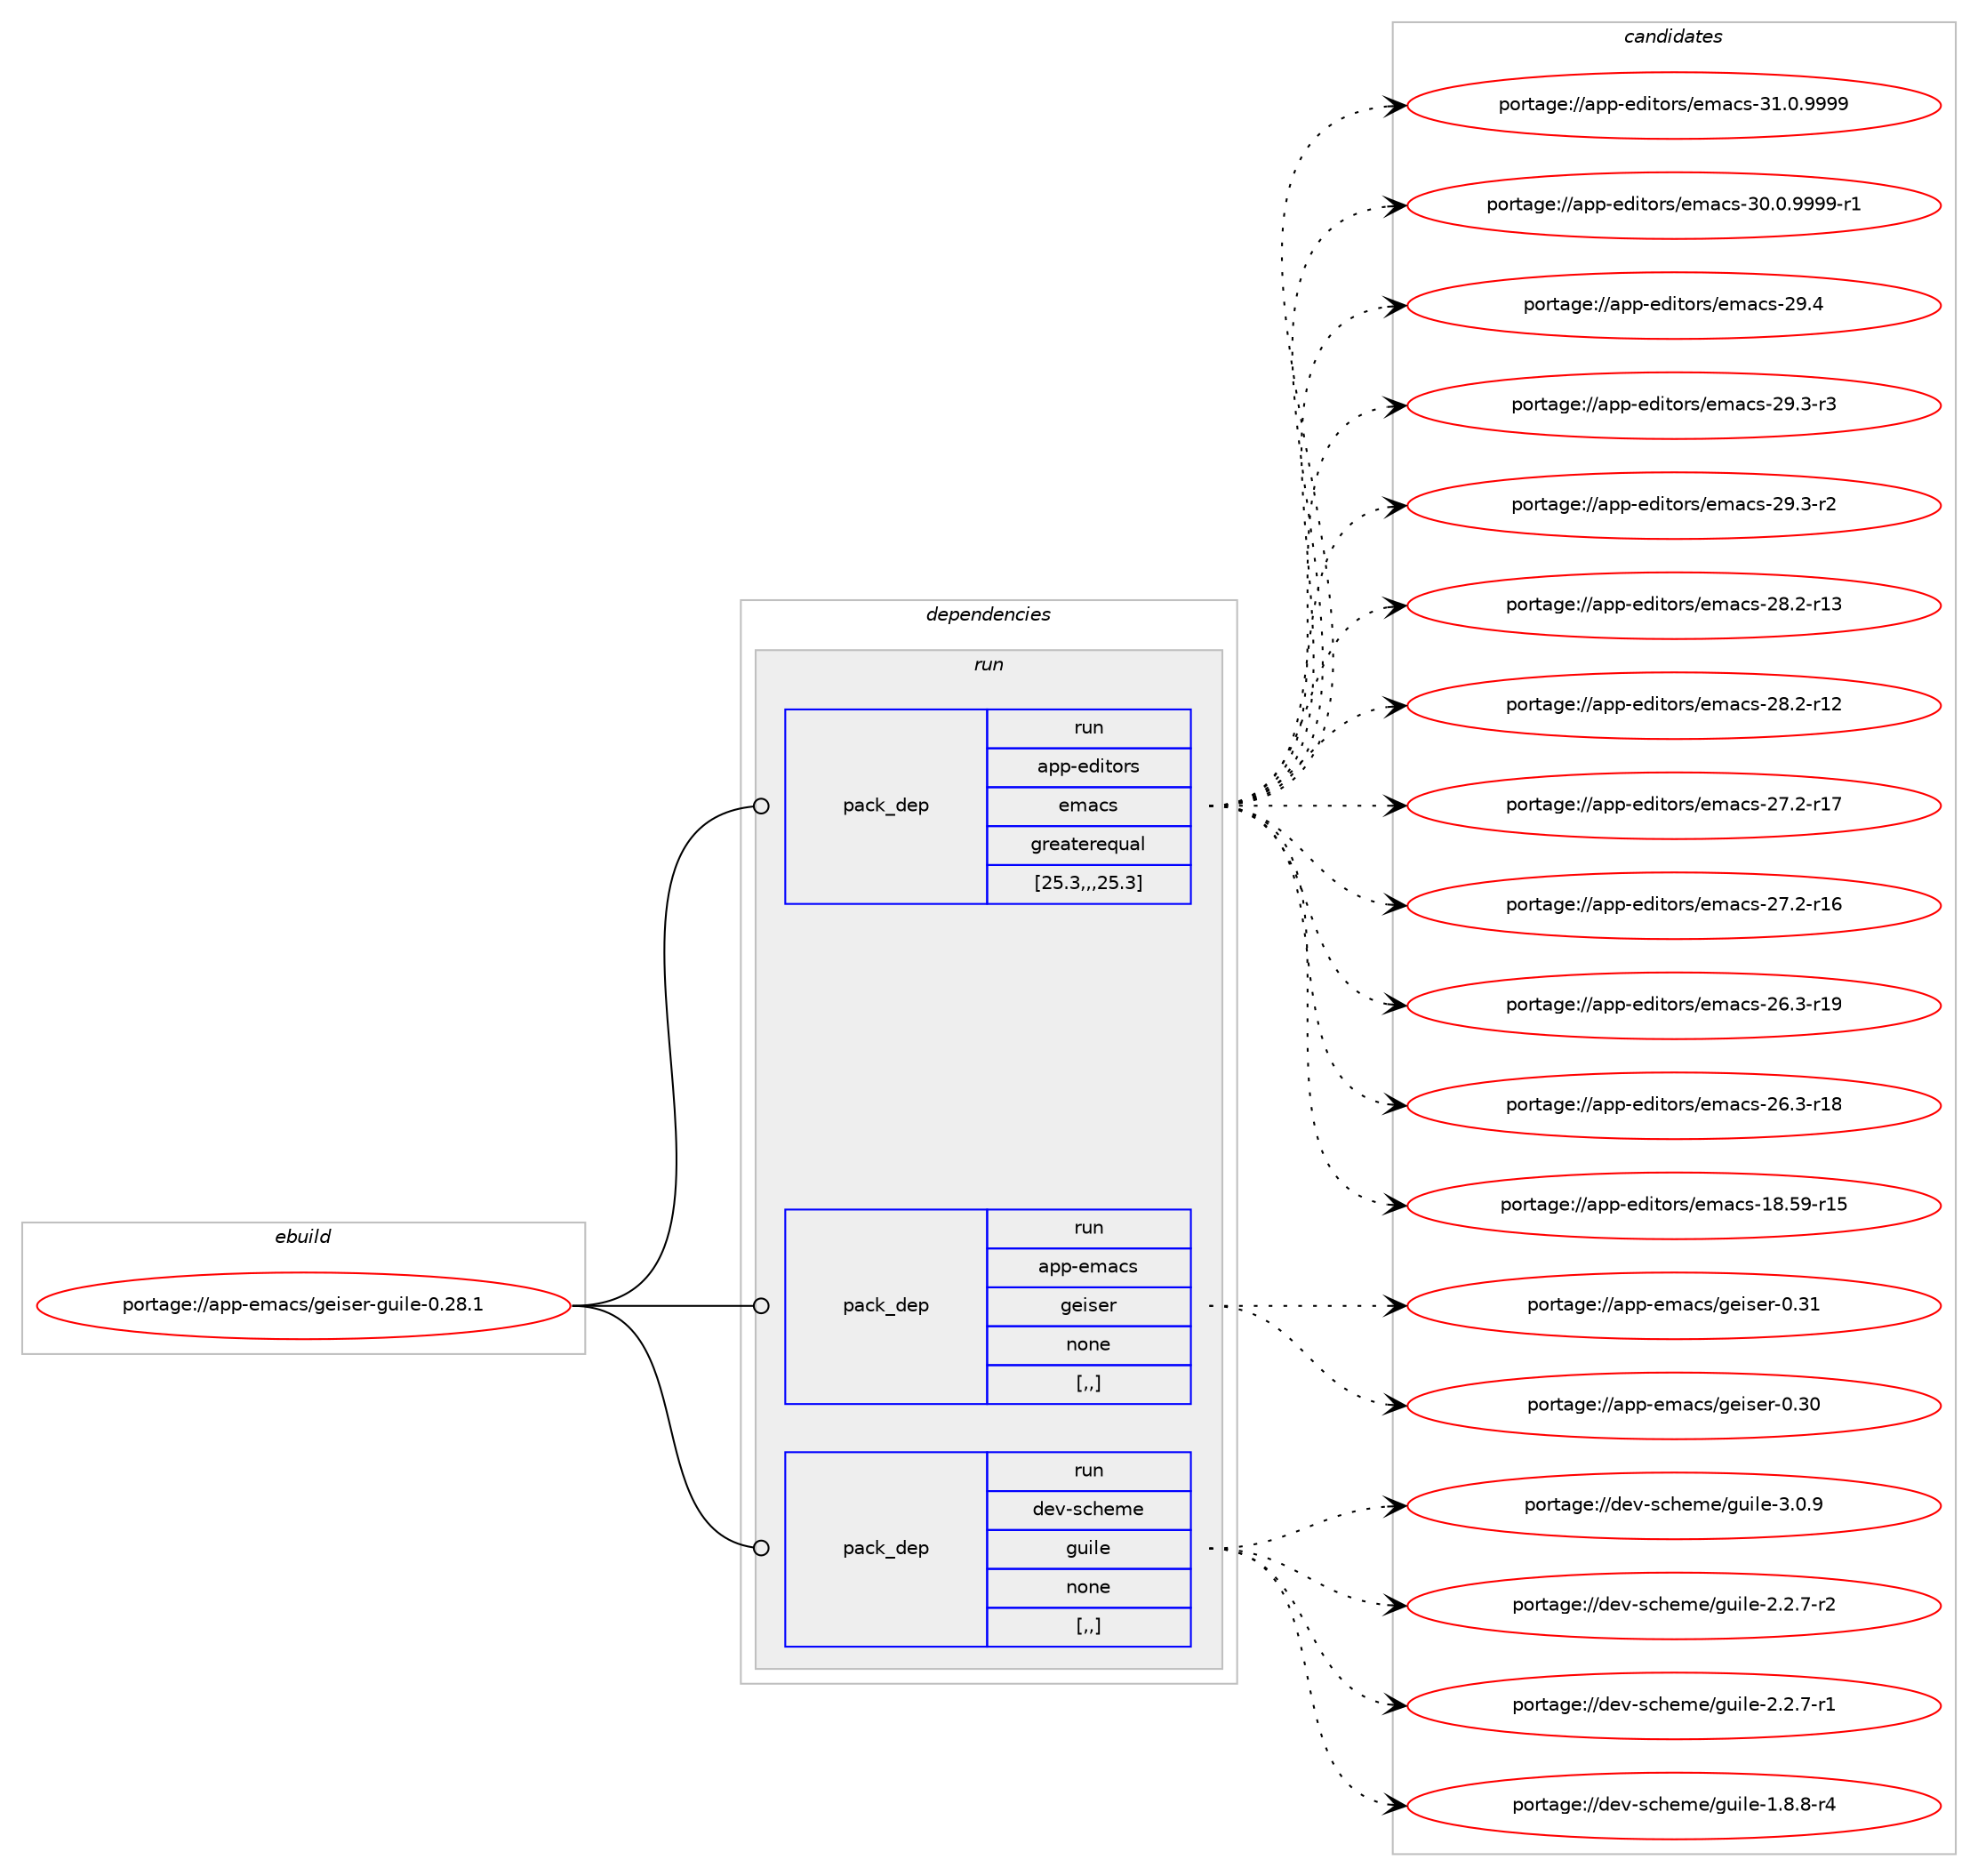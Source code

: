 digraph prolog {

# *************
# Graph options
# *************

newrank=true;
concentrate=true;
compound=true;
graph [rankdir=LR,fontname=Helvetica,fontsize=10,ranksep=1.5];#, ranksep=2.5, nodesep=0.2];
edge  [arrowhead=vee];
node  [fontname=Helvetica,fontsize=10];

# **********
# The ebuild
# **********

subgraph cluster_leftcol {
color=gray;
label=<<i>ebuild</i>>;
id [label="portage://app-emacs/geiser-guile-0.28.1", color=red, width=4, href="../app-emacs/geiser-guile-0.28.1.svg"];
}

# ****************
# The dependencies
# ****************

subgraph cluster_midcol {
color=gray;
label=<<i>dependencies</i>>;
subgraph cluster_compile {
fillcolor="#eeeeee";
style=filled;
label=<<i>compile</i>>;
}
subgraph cluster_compileandrun {
fillcolor="#eeeeee";
style=filled;
label=<<i>compile and run</i>>;
}
subgraph cluster_run {
fillcolor="#eeeeee";
style=filled;
label=<<i>run</i>>;
subgraph pack16463 {
dependency22783 [label=<<TABLE BORDER="0" CELLBORDER="1" CELLSPACING="0" CELLPADDING="4" WIDTH="220"><TR><TD ROWSPAN="6" CELLPADDING="30">pack_dep</TD></TR><TR><TD WIDTH="110">run</TD></TR><TR><TD>app-editors</TD></TR><TR><TD>emacs</TD></TR><TR><TD>greaterequal</TD></TR><TR><TD>[25.3,,,25.3]</TD></TR></TABLE>>, shape=none, color=blue];
}
id:e -> dependency22783:w [weight=20,style="solid",arrowhead="odot"];
subgraph pack16464 {
dependency22784 [label=<<TABLE BORDER="0" CELLBORDER="1" CELLSPACING="0" CELLPADDING="4" WIDTH="220"><TR><TD ROWSPAN="6" CELLPADDING="30">pack_dep</TD></TR><TR><TD WIDTH="110">run</TD></TR><TR><TD>app-emacs</TD></TR><TR><TD>geiser</TD></TR><TR><TD>none</TD></TR><TR><TD>[,,]</TD></TR></TABLE>>, shape=none, color=blue];
}
id:e -> dependency22784:w [weight=20,style="solid",arrowhead="odot"];
subgraph pack16465 {
dependency22785 [label=<<TABLE BORDER="0" CELLBORDER="1" CELLSPACING="0" CELLPADDING="4" WIDTH="220"><TR><TD ROWSPAN="6" CELLPADDING="30">pack_dep</TD></TR><TR><TD WIDTH="110">run</TD></TR><TR><TD>dev-scheme</TD></TR><TR><TD>guile</TD></TR><TR><TD>none</TD></TR><TR><TD>[,,]</TD></TR></TABLE>>, shape=none, color=blue];
}
id:e -> dependency22785:w [weight=20,style="solid",arrowhead="odot"];
}
}

# **************
# The candidates
# **************

subgraph cluster_choices {
rank=same;
color=gray;
label=<<i>candidates</i>>;

subgraph choice16463 {
color=black;
nodesep=1;
choice971121124510110010511611111411547101109979911545514946484657575757 [label="portage://app-editors/emacs-31.0.9999", color=red, width=4,href="../app-editors/emacs-31.0.9999.svg"];
choice9711211245101100105116111114115471011099799115455148464846575757574511449 [label="portage://app-editors/emacs-30.0.9999-r1", color=red, width=4,href="../app-editors/emacs-30.0.9999-r1.svg"];
choice97112112451011001051161111141154710110997991154550574652 [label="portage://app-editors/emacs-29.4", color=red, width=4,href="../app-editors/emacs-29.4.svg"];
choice971121124510110010511611111411547101109979911545505746514511451 [label="portage://app-editors/emacs-29.3-r3", color=red, width=4,href="../app-editors/emacs-29.3-r3.svg"];
choice971121124510110010511611111411547101109979911545505746514511450 [label="portage://app-editors/emacs-29.3-r2", color=red, width=4,href="../app-editors/emacs-29.3-r2.svg"];
choice97112112451011001051161111141154710110997991154550564650451144951 [label="portage://app-editors/emacs-28.2-r13", color=red, width=4,href="../app-editors/emacs-28.2-r13.svg"];
choice97112112451011001051161111141154710110997991154550564650451144950 [label="portage://app-editors/emacs-28.2-r12", color=red, width=4,href="../app-editors/emacs-28.2-r12.svg"];
choice97112112451011001051161111141154710110997991154550554650451144955 [label="portage://app-editors/emacs-27.2-r17", color=red, width=4,href="../app-editors/emacs-27.2-r17.svg"];
choice97112112451011001051161111141154710110997991154550554650451144954 [label="portage://app-editors/emacs-27.2-r16", color=red, width=4,href="../app-editors/emacs-27.2-r16.svg"];
choice97112112451011001051161111141154710110997991154550544651451144957 [label="portage://app-editors/emacs-26.3-r19", color=red, width=4,href="../app-editors/emacs-26.3-r19.svg"];
choice97112112451011001051161111141154710110997991154550544651451144956 [label="portage://app-editors/emacs-26.3-r18", color=red, width=4,href="../app-editors/emacs-26.3-r18.svg"];
choice9711211245101100105116111114115471011099799115454956465357451144953 [label="portage://app-editors/emacs-18.59-r15", color=red, width=4,href="../app-editors/emacs-18.59-r15.svg"];
dependency22783:e -> choice971121124510110010511611111411547101109979911545514946484657575757:w [style=dotted,weight="100"];
dependency22783:e -> choice9711211245101100105116111114115471011099799115455148464846575757574511449:w [style=dotted,weight="100"];
dependency22783:e -> choice97112112451011001051161111141154710110997991154550574652:w [style=dotted,weight="100"];
dependency22783:e -> choice971121124510110010511611111411547101109979911545505746514511451:w [style=dotted,weight="100"];
dependency22783:e -> choice971121124510110010511611111411547101109979911545505746514511450:w [style=dotted,weight="100"];
dependency22783:e -> choice97112112451011001051161111141154710110997991154550564650451144951:w [style=dotted,weight="100"];
dependency22783:e -> choice97112112451011001051161111141154710110997991154550564650451144950:w [style=dotted,weight="100"];
dependency22783:e -> choice97112112451011001051161111141154710110997991154550554650451144955:w [style=dotted,weight="100"];
dependency22783:e -> choice97112112451011001051161111141154710110997991154550554650451144954:w [style=dotted,weight="100"];
dependency22783:e -> choice97112112451011001051161111141154710110997991154550544651451144957:w [style=dotted,weight="100"];
dependency22783:e -> choice97112112451011001051161111141154710110997991154550544651451144956:w [style=dotted,weight="100"];
dependency22783:e -> choice9711211245101100105116111114115471011099799115454956465357451144953:w [style=dotted,weight="100"];
}
subgraph choice16464 {
color=black;
nodesep=1;
choice97112112451011099799115471031011051151011144548465149 [label="portage://app-emacs/geiser-0.31", color=red, width=4,href="../app-emacs/geiser-0.31.svg"];
choice97112112451011099799115471031011051151011144548465148 [label="portage://app-emacs/geiser-0.30", color=red, width=4,href="../app-emacs/geiser-0.30.svg"];
dependency22784:e -> choice97112112451011099799115471031011051151011144548465149:w [style=dotted,weight="100"];
dependency22784:e -> choice97112112451011099799115471031011051151011144548465148:w [style=dotted,weight="100"];
}
subgraph choice16465 {
color=black;
nodesep=1;
choice100101118451159910410110910147103117105108101455146484657 [label="portage://dev-scheme/guile-3.0.9", color=red, width=4,href="../dev-scheme/guile-3.0.9.svg"];
choice1001011184511599104101109101471031171051081014550465046554511450 [label="portage://dev-scheme/guile-2.2.7-r2", color=red, width=4,href="../dev-scheme/guile-2.2.7-r2.svg"];
choice1001011184511599104101109101471031171051081014550465046554511449 [label="portage://dev-scheme/guile-2.2.7-r1", color=red, width=4,href="../dev-scheme/guile-2.2.7-r1.svg"];
choice1001011184511599104101109101471031171051081014549465646564511452 [label="portage://dev-scheme/guile-1.8.8-r4", color=red, width=4,href="../dev-scheme/guile-1.8.8-r4.svg"];
dependency22785:e -> choice100101118451159910410110910147103117105108101455146484657:w [style=dotted,weight="100"];
dependency22785:e -> choice1001011184511599104101109101471031171051081014550465046554511450:w [style=dotted,weight="100"];
dependency22785:e -> choice1001011184511599104101109101471031171051081014550465046554511449:w [style=dotted,weight="100"];
dependency22785:e -> choice1001011184511599104101109101471031171051081014549465646564511452:w [style=dotted,weight="100"];
}
}

}
